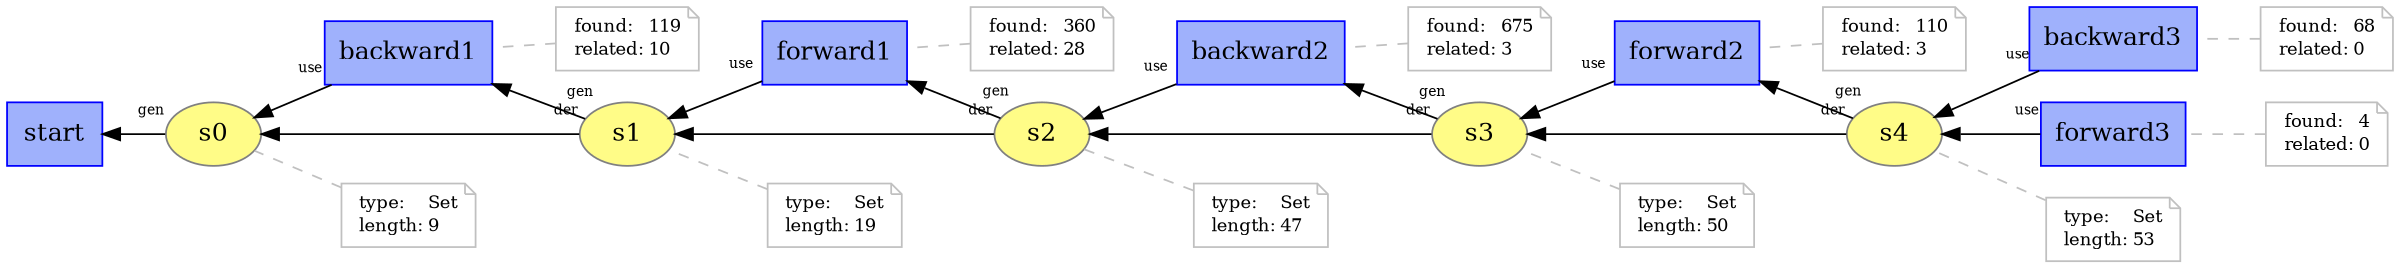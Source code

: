 digraph "PROV" { size="16,12"; rankdir="RL"; 
"http://example.org/start" [fillcolor="#9FB1FC",color="#0000FF",shape="polygon",sides="4",style="filled",label="start",URL="http://example.org/start"]
"http://example.org/backward1" [fillcolor="#9FB1FC",color="#0000FF",shape="polygon",sides="4",style="filled",label="backward1",URL="http://example.org/backward1"]
"-attrs0" [color="gray",shape="note",fontsize="10",fontcolor="black",label=<<TABLE cellpadding="0" border="0">
	<TR>
	    <TD align="left">found:</TD>
	    <TD align="left">119</TD>
	</TR>
	<TR>
	    <TD align="left">related:</TD>
	    <TD align="left">10</TD>
	</TR>
    </TABLE>>
]
"-attrs0" -> "http://example.org/backward1" [color="gray",style="dashed",arrowhead="none"]
"http://example.org/forward1" [fillcolor="#9FB1FC",color="#0000FF",shape="polygon",sides="4",style="filled",label="forward1",URL="http://example.org/forward1"]
"-attrs1" [color="gray",shape="note",fontsize="10",fontcolor="black",label=<<TABLE cellpadding="0" border="0">
	<TR>
	    <TD align="left">found:</TD>
	    <TD align="left">360</TD>
	</TR>
	<TR>
	    <TD align="left">related:</TD>
	    <TD align="left">28</TD>
	</TR>
    </TABLE>>
]
"-attrs1" -> "http://example.org/forward1" [color="gray",style="dashed",arrowhead="none"]
"http://example.org/backward2" [fillcolor="#9FB1FC",color="#0000FF",shape="polygon",sides="4",style="filled",label="backward2",URL="http://example.org/backward2"]
"-attrs2" [color="gray",shape="note",fontsize="10",fontcolor="black",label=<<TABLE cellpadding="0" border="0">
	<TR>
	    <TD align="left">found:</TD>
	    <TD align="left">675</TD>
	</TR>
	<TR>
	    <TD align="left">related:</TD>
	    <TD align="left">3</TD>
	</TR>
    </TABLE>>
]
"-attrs2" -> "http://example.org/backward2" [color="gray",style="dashed",arrowhead="none"]
"http://example.org/forward2" [fillcolor="#9FB1FC",color="#0000FF",shape="polygon",sides="4",style="filled",label="forward2",URL="http://example.org/forward2"]
"-attrs3" [color="gray",shape="note",fontsize="10",fontcolor="black",label=<<TABLE cellpadding="0" border="0">
	<TR>
	    <TD align="left">found:</TD>
	    <TD align="left">110</TD>
	</TR>
	<TR>
	    <TD align="left">related:</TD>
	    <TD align="left">3</TD>
	</TR>
    </TABLE>>
]
"-attrs3" -> "http://example.org/forward2" [color="gray",style="dashed",arrowhead="none"]
"http://example.org/backward3" [fillcolor="#9FB1FC",color="#0000FF",shape="polygon",sides="4",style="filled",label="backward3",URL="http://example.org/backward3"]
"-attrs4" [color="gray",shape="note",fontsize="10",fontcolor="black",label=<<TABLE cellpadding="0" border="0">
	<TR>
	    <TD align="left">found:</TD>
	    <TD align="left">68</TD>
	</TR>
	<TR>
	    <TD align="left">related:</TD>
	    <TD align="left">0</TD>
	</TR>
    </TABLE>>
]
"-attrs4" -> "http://example.org/backward3" [color="gray",style="dashed",arrowhead="none"]
"http://example.org/forward3" [fillcolor="#9FB1FC",color="#0000FF",shape="polygon",sides="4",style="filled",label="forward3",URL="http://example.org/forward3"]
"-attrs5" [color="gray",shape="note",fontsize="10",fontcolor="black",label=<<TABLE cellpadding="0" border="0">
	<TR>
	    <TD align="left">found:</TD>
	    <TD align="left">4</TD>
	</TR>
	<TR>
	    <TD align="left">related:</TD>
	    <TD align="left">0</TD>
	</TR>
    </TABLE>>
]
"-attrs5" -> "http://example.org/forward3" [color="gray",style="dashed",arrowhead="none"]
"http://example.org/s0" [fillcolor="#FFFC87",color="#808080",style="filled",label="s0",URL="http://example.org/s0"]
"-attrs6" [color="gray",shape="note",fontsize="10",fontcolor="black",label=<<TABLE cellpadding="0" border="0">
	<TR>
	    <TD align="left">type:</TD>
	    <TD align="left">Set</TD>
	</TR>
	<TR>
	    <TD align="left">length:</TD>
	    <TD align="left">9</TD>
	</TR>
    </TABLE>>
]
"-attrs6" -> "http://example.org/s0" [color="gray",style="dashed",arrowhead="none"]
"http://example.org/s1" [fillcolor="#FFFC87",color="#808080",style="filled",label="s1",URL="http://example.org/s1"]
"-attrs7" [color="gray",shape="note",fontsize="10",fontcolor="black",label=<<TABLE cellpadding="0" border="0">
	<TR>
	    <TD align="left">type:</TD>
	    <TD align="left">Set</TD>
	</TR>
	<TR>
	    <TD align="left">length:</TD>
	    <TD align="left">19</TD>
	</TR>
    </TABLE>>
]
"-attrs7" -> "http://example.org/s1" [color="gray",style="dashed",arrowhead="none"]
"http://example.org/s2" [fillcolor="#FFFC87",color="#808080",style="filled",label="s2",URL="http://example.org/s2"]
"-attrs8" [color="gray",shape="note",fontsize="10",fontcolor="black",label=<<TABLE cellpadding="0" border="0">
	<TR>
	    <TD align="left">type:</TD>
	    <TD align="left">Set</TD>
	</TR>
	<TR>
	    <TD align="left">length:</TD>
	    <TD align="left">47</TD>
	</TR>
    </TABLE>>
]
"-attrs8" -> "http://example.org/s2" [color="gray",style="dashed",arrowhead="none"]
"http://example.org/s3" [fillcolor="#FFFC87",color="#808080",style="filled",label="s3",URL="http://example.org/s3"]
"-attrs9" [color="gray",shape="note",fontsize="10",fontcolor="black",label=<<TABLE cellpadding="0" border="0">
	<TR>
	    <TD align="left">type:</TD>
	    <TD align="left">Set</TD>
	</TR>
	<TR>
	    <TD align="left">length:</TD>
	    <TD align="left">50</TD>
	</TR>
    </TABLE>>
]
"-attrs9" -> "http://example.org/s3" [color="gray",style="dashed",arrowhead="none"]
"http://example.org/s4" [fillcolor="#FFFC87",color="#808080",style="filled",label="s4",URL="http://example.org/s4"]
"-attrs10" [color="gray",shape="note",fontsize="10",fontcolor="black",label=<<TABLE cellpadding="0" border="0">
	<TR>
	    <TD align="left">type:</TD>
	    <TD align="left">Set</TD>
	</TR>
	<TR>
	    <TD align="left">length:</TD>
	    <TD align="left">53</TD>
	</TR>
    </TABLE>>
]
"-attrs10" -> "http://example.org/s4" [color="gray",style="dashed",arrowhead="none"]
"http://example.org/s0" -> "http://example.org/start" [labelfontsize="8",labeldistance="1.5",labelangle="60.0",rotation="20",taillabel="gen"]
"http://example.org/backward1" -> "http://example.org/s0" [labelfontsize="8",labeldistance="1.5",labelangle="60.0",rotation="20",taillabel="use"]
"http://example.org/s1" -> "http://example.org/backward1" [labelfontsize="8",labeldistance="1.5",labelangle="60.0",rotation="20",taillabel="gen"]
"http://example.org/s1" -> "http://example.org/s0" [labelfontsize="8",labeldistance="1.5",labelangle="60.0",rotation="20",taillabel="der"]
"http://example.org/forward1" -> "http://example.org/s1" [labelfontsize="8",labeldistance="1.5",labelangle="60.0",rotation="20",taillabel="use"]
"http://example.org/s2" -> "http://example.org/forward1" [labelfontsize="8",labeldistance="1.5",labelangle="60.0",rotation="20",taillabel="gen"]
"http://example.org/s2" -> "http://example.org/s1" [labelfontsize="8",labeldistance="1.5",labelangle="60.0",rotation="20",taillabel="der"]
"http://example.org/backward2" -> "http://example.org/s2" [labelfontsize="8",labeldistance="1.5",labelangle="60.0",rotation="20",taillabel="use"]
"http://example.org/s3" -> "http://example.org/backward2" [labelfontsize="8",labeldistance="1.5",labelangle="60.0",rotation="20",taillabel="gen"]
"http://example.org/s3" -> "http://example.org/s2" [labelfontsize="8",labeldistance="1.5",labelangle="60.0",rotation="20",taillabel="der"]
"http://example.org/forward2" -> "http://example.org/s3" [labelfontsize="8",labeldistance="1.5",labelangle="60.0",rotation="20",taillabel="use"]
"http://example.org/s4" -> "http://example.org/forward2" [labelfontsize="8",labeldistance="1.5",labelangle="60.0",rotation="20",taillabel="gen"]
"http://example.org/s4" -> "http://example.org/s3" [labelfontsize="8",labeldistance="1.5",labelangle="60.0",rotation="20",taillabel="der"]
"http://example.org/backward3" -> "http://example.org/s4" [labelfontsize="8",labeldistance="1.5",labelangle="60.0",rotation="20",taillabel="use"]
"http://example.org/forward3" -> "http://example.org/s4" [labelfontsize="8",labeldistance="1.5",labelangle="60.0",rotation="20",taillabel="use"]
}
